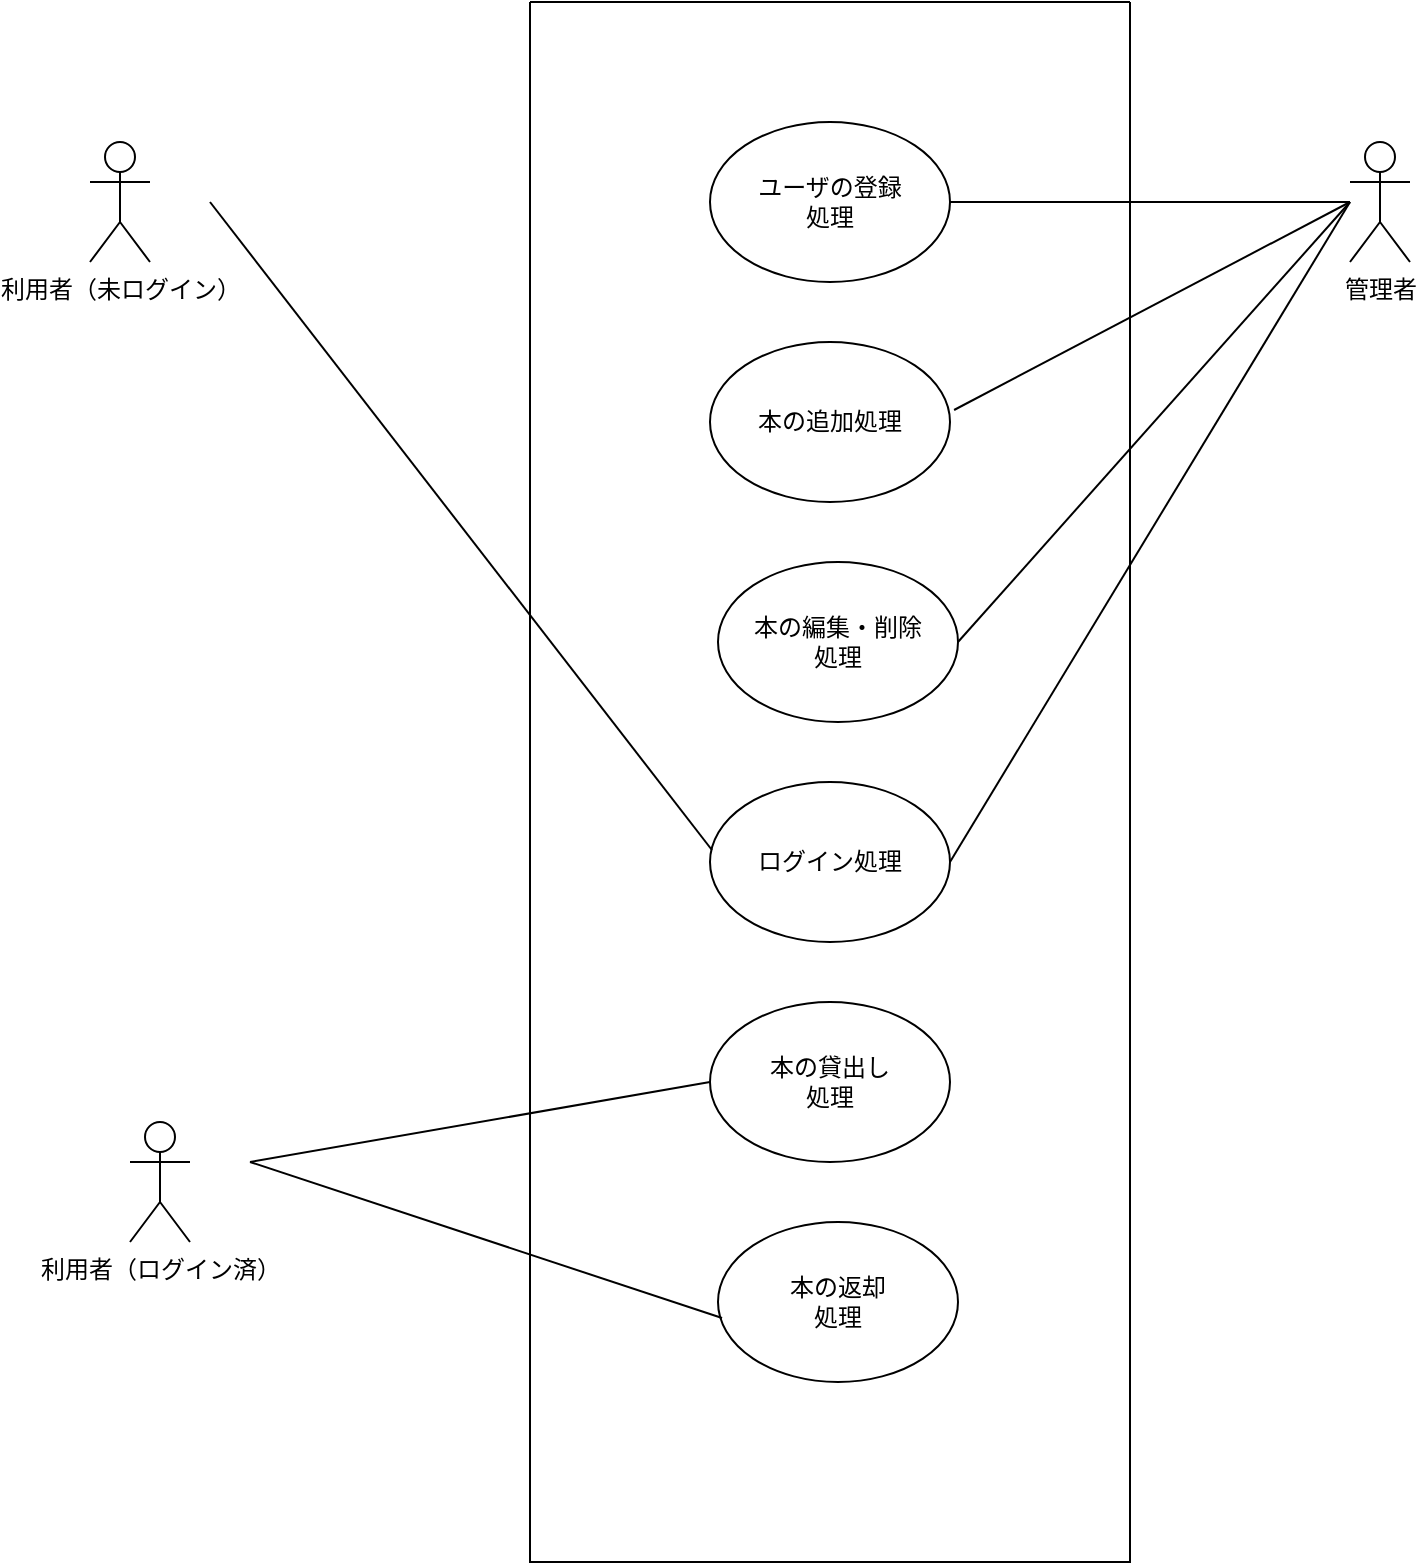 <mxfile version="20.2.8" type="device"><diagram id="EjJ8QtnUXlxBYvPkUc3S" name="ページ1"><mxGraphModel dx="2557" dy="1331" grid="1" gridSize="10" guides="1" tooltips="1" connect="1" arrows="1" fold="0" page="1" pageScale="1" pageWidth="827" pageHeight="1169" math="0" shadow="0"><root><mxCell id="0"/><mxCell id="1" parent="0"/><mxCell id="h4dbWxC7-HxHyV1jNSV3-1" value="利用者（未ログイン）" style="shape=umlActor;verticalLabelPosition=bottom;verticalAlign=top;html=1;outlineConnect=0;" vertex="1" parent="1"><mxGeometry x="120" y="130" width="30" height="60" as="geometry"/></mxCell><mxCell id="h4dbWxC7-HxHyV1jNSV3-2" value="" style="swimlane;startSize=0;" vertex="1" parent="1"><mxGeometry x="340" y="60" width="300" height="780" as="geometry"/></mxCell><mxCell id="h4dbWxC7-HxHyV1jNSV3-5" value="ユーザの登録&lt;br&gt;処理" style="ellipse;whiteSpace=wrap;html=1;" vertex="1" parent="h4dbWxC7-HxHyV1jNSV3-2"><mxGeometry x="90" y="60" width="120" height="80" as="geometry"/></mxCell><mxCell id="h4dbWxC7-HxHyV1jNSV3-4" value="本の追加処理" style="ellipse;whiteSpace=wrap;html=1;" vertex="1" parent="h4dbWxC7-HxHyV1jNSV3-2"><mxGeometry x="90" y="170" width="120" height="80" as="geometry"/></mxCell><mxCell id="h4dbWxC7-HxHyV1jNSV3-14" value="本の編集・削除&lt;br&gt;処理" style="ellipse;whiteSpace=wrap;html=1;" vertex="1" parent="h4dbWxC7-HxHyV1jNSV3-2"><mxGeometry x="94" y="280" width="120" height="80" as="geometry"/></mxCell><mxCell id="h4dbWxC7-HxHyV1jNSV3-15" value="ログイン処理" style="ellipse;whiteSpace=wrap;html=1;" vertex="1" parent="h4dbWxC7-HxHyV1jNSV3-2"><mxGeometry x="90" y="390" width="120" height="80" as="geometry"/></mxCell><mxCell id="h4dbWxC7-HxHyV1jNSV3-17" value="本の貸出し&lt;br&gt;処理" style="ellipse;whiteSpace=wrap;html=1;" vertex="1" parent="h4dbWxC7-HxHyV1jNSV3-2"><mxGeometry x="90" y="500" width="120" height="80" as="geometry"/></mxCell><mxCell id="h4dbWxC7-HxHyV1jNSV3-18" value="本の返却&lt;br&gt;処理" style="ellipse;whiteSpace=wrap;html=1;" vertex="1" parent="h4dbWxC7-HxHyV1jNSV3-2"><mxGeometry x="94" y="610" width="120" height="80" as="geometry"/></mxCell><mxCell id="h4dbWxC7-HxHyV1jNSV3-6" value="管理者" style="shape=umlActor;verticalLabelPosition=bottom;verticalAlign=top;html=1;outlineConnect=0;" vertex="1" parent="1"><mxGeometry x="750" y="130" width="30" height="60" as="geometry"/></mxCell><mxCell id="h4dbWxC7-HxHyV1jNSV3-7" value="利用者（ログイン済）&lt;br&gt;" style="shape=umlActor;verticalLabelPosition=bottom;verticalAlign=top;html=1;outlineConnect=0;" vertex="1" parent="1"><mxGeometry x="140" y="620" width="30" height="60" as="geometry"/></mxCell><mxCell id="h4dbWxC7-HxHyV1jNSV3-26" value="" style="endArrow=none;html=1;rounded=0;exitX=1;exitY=0.5;exitDx=0;exitDy=0;" edge="1" parent="1" source="h4dbWxC7-HxHyV1jNSV3-5"><mxGeometry width="50" height="50" relative="1" as="geometry"><mxPoint x="700" y="220" as="sourcePoint"/><mxPoint x="750" y="160" as="targetPoint"/></mxGeometry></mxCell><mxCell id="h4dbWxC7-HxHyV1jNSV3-29" value="" style="endArrow=none;html=1;rounded=0;exitX=1.017;exitY=0.425;exitDx=0;exitDy=0;exitPerimeter=0;" edge="1" parent="1" source="h4dbWxC7-HxHyV1jNSV3-4"><mxGeometry width="50" height="50" relative="1" as="geometry"><mxPoint x="700" y="210" as="sourcePoint"/><mxPoint x="750" y="160" as="targetPoint"/></mxGeometry></mxCell><mxCell id="h4dbWxC7-HxHyV1jNSV3-30" value="" style="endArrow=none;html=1;rounded=0;exitX=1;exitY=0.5;exitDx=0;exitDy=0;" edge="1" parent="1" source="h4dbWxC7-HxHyV1jNSV3-14"><mxGeometry width="50" height="50" relative="1" as="geometry"><mxPoint x="700" y="210" as="sourcePoint"/><mxPoint x="750" y="160" as="targetPoint"/></mxGeometry></mxCell><mxCell id="h4dbWxC7-HxHyV1jNSV3-31" value="" style="endArrow=none;html=1;rounded=0;exitX=1;exitY=0.5;exitDx=0;exitDy=0;" edge="1" parent="1" source="h4dbWxC7-HxHyV1jNSV3-15"><mxGeometry width="50" height="50" relative="1" as="geometry"><mxPoint x="740" y="220" as="sourcePoint"/><mxPoint x="750" y="160" as="targetPoint"/></mxGeometry></mxCell><mxCell id="h4dbWxC7-HxHyV1jNSV3-32" value="" style="endArrow=none;html=1;rounded=0;entryX=0.008;entryY=0.425;entryDx=0;entryDy=0;entryPerimeter=0;" edge="1" parent="1" target="h4dbWxC7-HxHyV1jNSV3-15"><mxGeometry width="50" height="50" relative="1" as="geometry"><mxPoint x="180" y="160" as="sourcePoint"/><mxPoint x="250" y="140" as="targetPoint"/></mxGeometry></mxCell><mxCell id="h4dbWxC7-HxHyV1jNSV3-33" value="" style="endArrow=none;html=1;rounded=0;entryX=0;entryY=0.5;entryDx=0;entryDy=0;" edge="1" parent="1" target="h4dbWxC7-HxHyV1jNSV3-17"><mxGeometry width="50" height="50" relative="1" as="geometry"><mxPoint x="200" y="640" as="sourcePoint"/><mxPoint x="250" y="590" as="targetPoint"/></mxGeometry></mxCell><mxCell id="h4dbWxC7-HxHyV1jNSV3-35" value="" style="endArrow=none;html=1;rounded=0;entryX=0.017;entryY=0.6;entryDx=0;entryDy=0;entryPerimeter=0;" edge="1" parent="1" target="h4dbWxC7-HxHyV1jNSV3-18"><mxGeometry width="50" height="50" relative="1" as="geometry"><mxPoint x="200" y="640" as="sourcePoint"/><mxPoint x="250" y="590" as="targetPoint"/></mxGeometry></mxCell></root></mxGraphModel></diagram></mxfile>